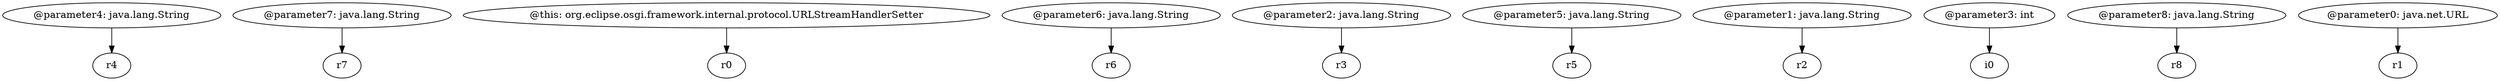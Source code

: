 digraph g {
0[label="@parameter4: java.lang.String"]
1[label="r4"]
0->1[label=""]
2[label="@parameter7: java.lang.String"]
3[label="r7"]
2->3[label=""]
4[label="@this: org.eclipse.osgi.framework.internal.protocol.URLStreamHandlerSetter"]
5[label="r0"]
4->5[label=""]
6[label="@parameter6: java.lang.String"]
7[label="r6"]
6->7[label=""]
8[label="@parameter2: java.lang.String"]
9[label="r3"]
8->9[label=""]
10[label="@parameter5: java.lang.String"]
11[label="r5"]
10->11[label=""]
12[label="@parameter1: java.lang.String"]
13[label="r2"]
12->13[label=""]
14[label="@parameter3: int"]
15[label="i0"]
14->15[label=""]
16[label="@parameter8: java.lang.String"]
17[label="r8"]
16->17[label=""]
18[label="@parameter0: java.net.URL"]
19[label="r1"]
18->19[label=""]
}